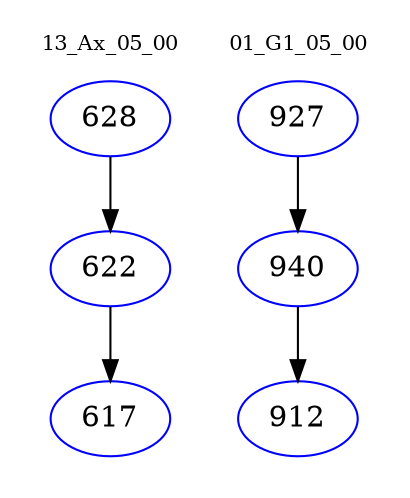 digraph{
subgraph cluster_0 {
color = white
label = "13_Ax_05_00";
fontsize=10;
T0_628 [label="628", color="blue"]
T0_628 -> T0_622 [color="black"]
T0_622 [label="622", color="blue"]
T0_622 -> T0_617 [color="black"]
T0_617 [label="617", color="blue"]
}
subgraph cluster_1 {
color = white
label = "01_G1_05_00";
fontsize=10;
T1_927 [label="927", color="blue"]
T1_927 -> T1_940 [color="black"]
T1_940 [label="940", color="blue"]
T1_940 -> T1_912 [color="black"]
T1_912 [label="912", color="blue"]
}
}
